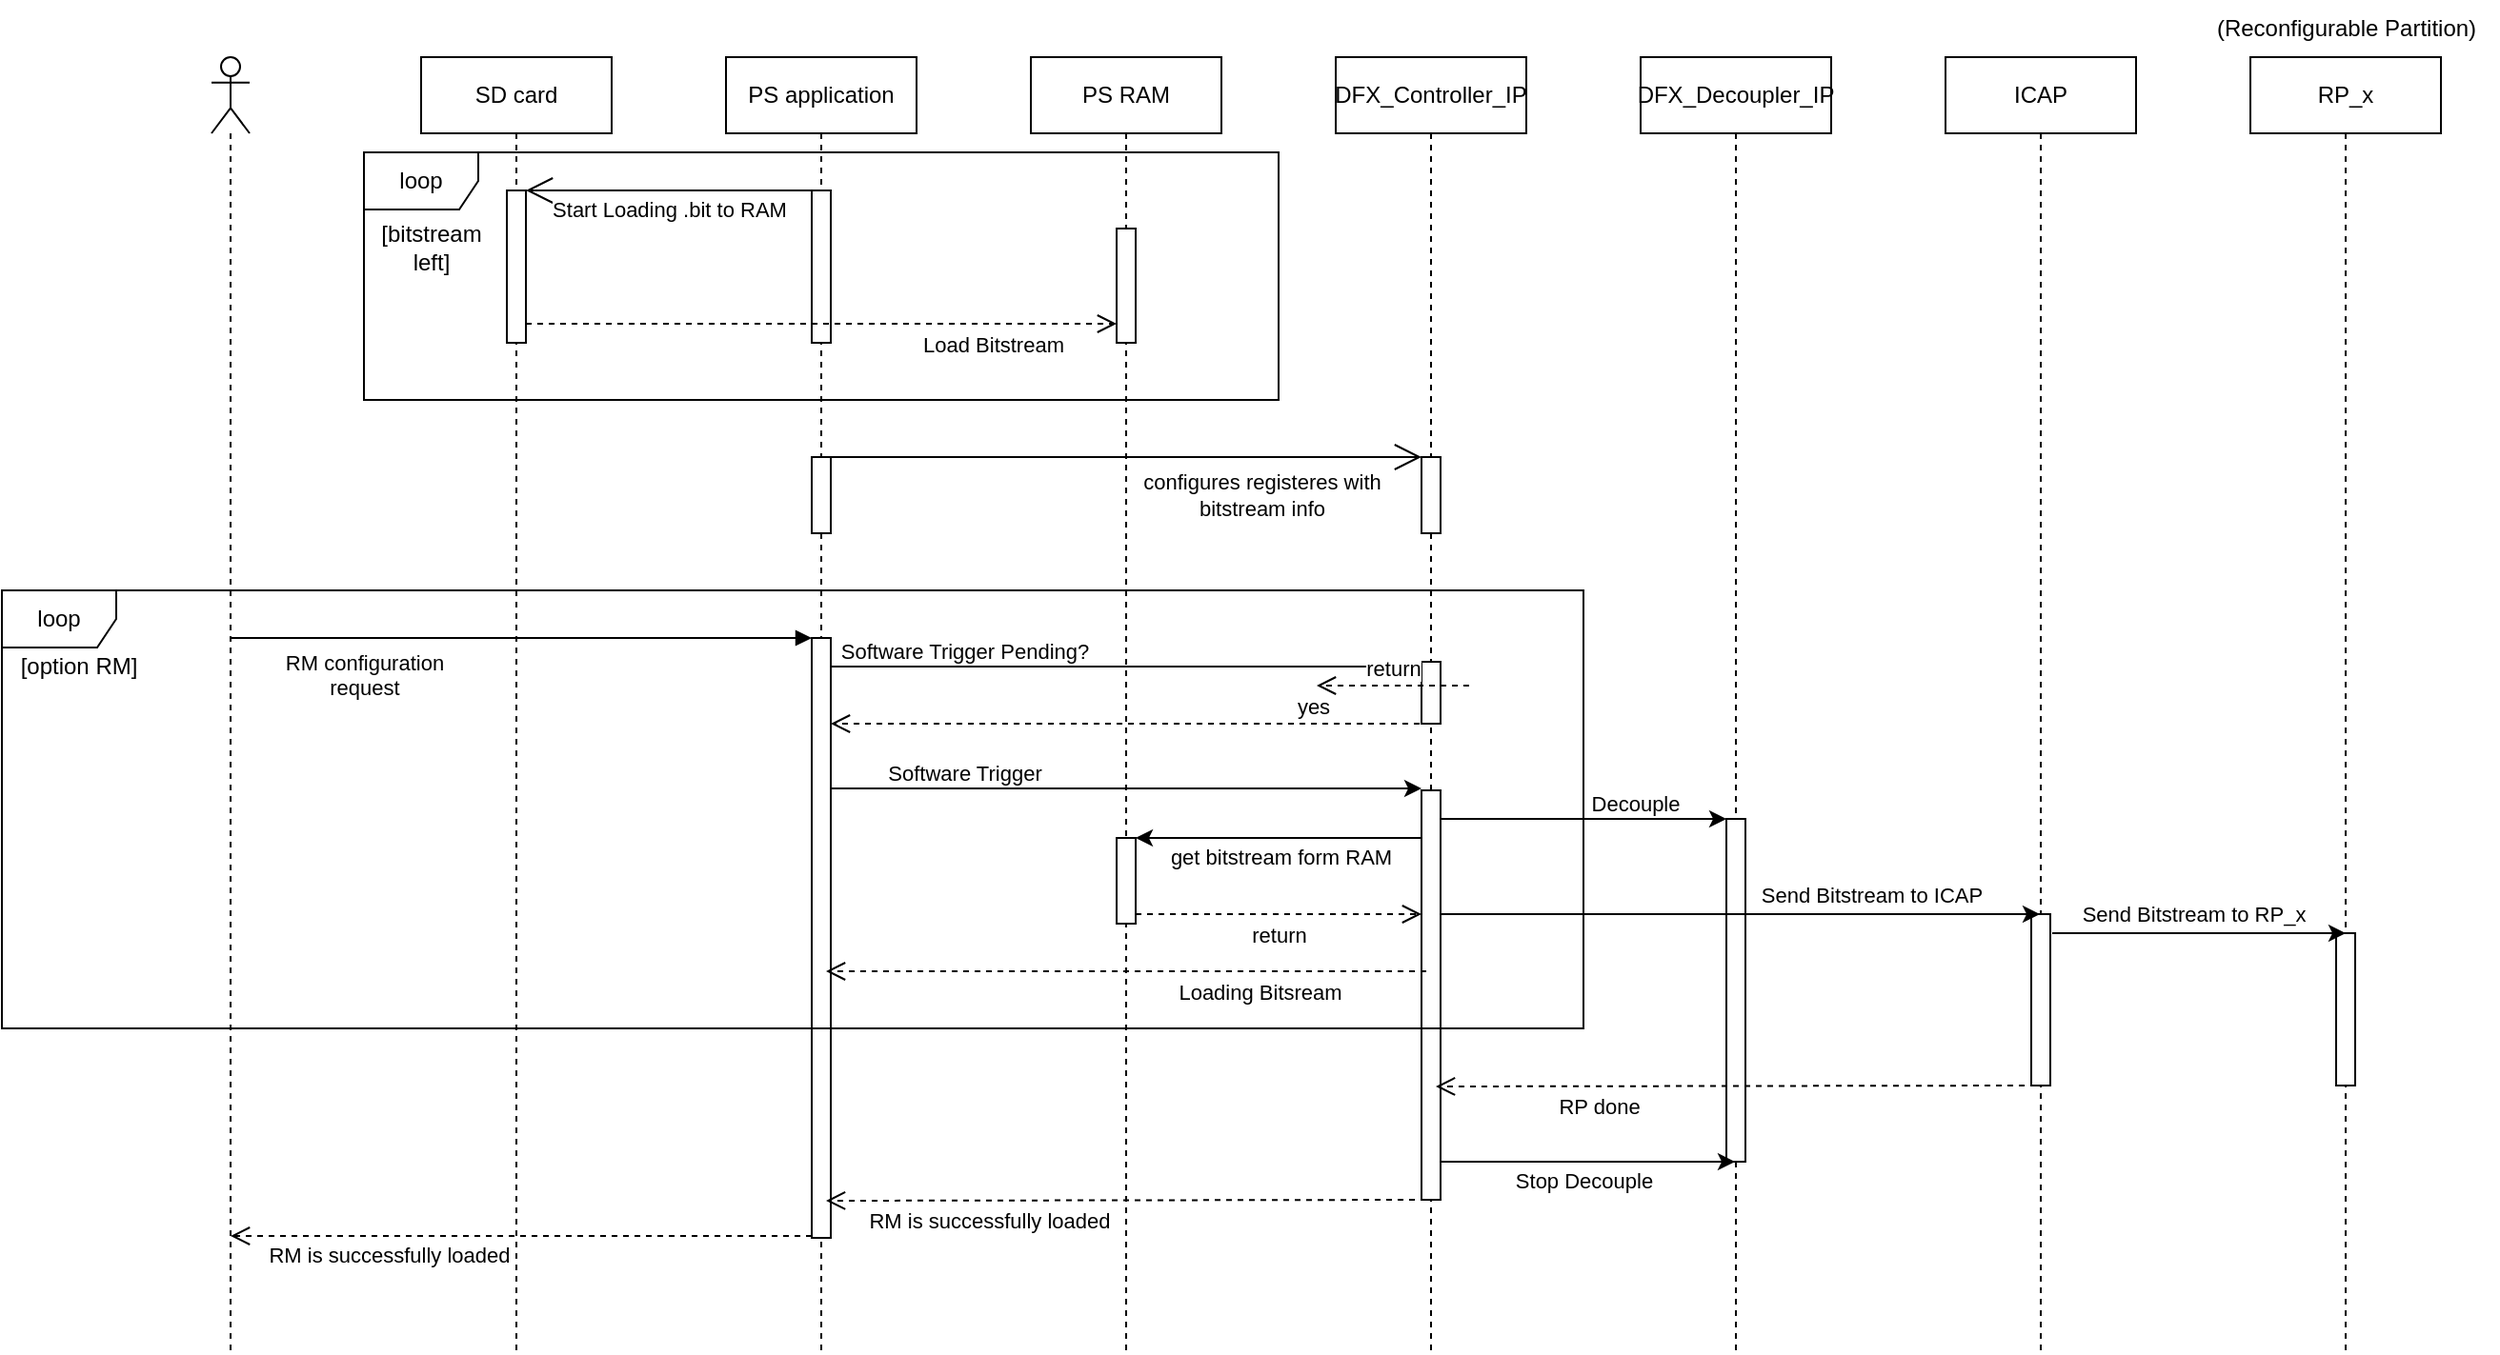 <mxfile version="21.0.6" type="device"><diagram name="Página-1" id="-8SlLNGfWTvdmEERz5ie"><mxGraphModel dx="3871" dy="1285" grid="1" gridSize="10" guides="1" tooltips="1" connect="1" arrows="1" fold="1" page="1" pageScale="1" pageWidth="827" pageHeight="1169" math="0" shadow="0"><root><mxCell id="0"/><mxCell id="1" parent="0"/><mxCell id="OG7PXc00PykxdOIMyjOw-1" value="SD card" style="shape=umlLifeline;perimeter=lifelinePerimeter;whiteSpace=wrap;html=1;container=1;dropTarget=0;collapsible=0;recursiveResize=0;outlineConnect=0;portConstraint=eastwest;newEdgeStyle={&quot;edgeStyle&quot;:&quot;elbowEdgeStyle&quot;,&quot;elbow&quot;:&quot;vertical&quot;,&quot;curved&quot;:0,&quot;rounded&quot;:0};" vertex="1" parent="1"><mxGeometry x="160" y="200" width="100" height="680" as="geometry"/></mxCell><mxCell id="OG7PXc00PykxdOIMyjOw-3" value="DFX_Controller_IP" style="shape=umlLifeline;perimeter=lifelinePerimeter;whiteSpace=wrap;html=1;container=1;dropTarget=0;collapsible=0;recursiveResize=0;outlineConnect=0;portConstraint=eastwest;newEdgeStyle={&quot;edgeStyle&quot;:&quot;elbowEdgeStyle&quot;,&quot;elbow&quot;:&quot;vertical&quot;,&quot;curved&quot;:0,&quot;rounded&quot;:0};" vertex="1" parent="1"><mxGeometry x="640" y="200" width="100" height="680" as="geometry"/></mxCell><mxCell id="OG7PXc00PykxdOIMyjOw-13" value="" style="html=1;points=[];perimeter=orthogonalPerimeter;outlineConnect=0;targetShapes=umlLifeline;portConstraint=eastwest;newEdgeStyle={&quot;edgeStyle&quot;:&quot;elbowEdgeStyle&quot;,&quot;elbow&quot;:&quot;vertical&quot;,&quot;curved&quot;:0,&quot;rounded&quot;:0};" vertex="1" parent="OG7PXc00PykxdOIMyjOw-3"><mxGeometry x="45" y="210" width="10" height="40" as="geometry"/></mxCell><mxCell id="OG7PXc00PykxdOIMyjOw-45" value="" style="html=1;points=[];perimeter=orthogonalPerimeter;outlineConnect=0;targetShapes=umlLifeline;portConstraint=eastwest;newEdgeStyle={&quot;edgeStyle&quot;:&quot;elbowEdgeStyle&quot;,&quot;elbow&quot;:&quot;vertical&quot;,&quot;curved&quot;:0,&quot;rounded&quot;:0};" vertex="1" parent="OG7PXc00PykxdOIMyjOw-3"><mxGeometry x="45" y="317.5" width="10" height="32.5" as="geometry"/></mxCell><mxCell id="OG7PXc00PykxdOIMyjOw-58" value="" style="html=1;points=[];perimeter=orthogonalPerimeter;outlineConnect=0;targetShapes=umlLifeline;portConstraint=eastwest;newEdgeStyle={&quot;edgeStyle&quot;:&quot;elbowEdgeStyle&quot;,&quot;elbow&quot;:&quot;vertical&quot;,&quot;curved&quot;:0,&quot;rounded&quot;:0};" vertex="1" parent="OG7PXc00PykxdOIMyjOw-3"><mxGeometry x="45" y="385" width="10" height="215" as="geometry"/></mxCell><mxCell id="OG7PXc00PykxdOIMyjOw-4" value="DFX_Decoupler_IP" style="shape=umlLifeline;perimeter=lifelinePerimeter;whiteSpace=wrap;html=1;container=1;dropTarget=0;collapsible=0;recursiveResize=0;outlineConnect=0;portConstraint=eastwest;newEdgeStyle={&quot;edgeStyle&quot;:&quot;elbowEdgeStyle&quot;,&quot;elbow&quot;:&quot;vertical&quot;,&quot;curved&quot;:0,&quot;rounded&quot;:0};" vertex="1" parent="1"><mxGeometry x="800" y="200" width="100" height="680" as="geometry"/></mxCell><mxCell id="OG7PXc00PykxdOIMyjOw-61" value="" style="html=1;points=[];perimeter=orthogonalPerimeter;outlineConnect=0;targetShapes=umlLifeline;portConstraint=eastwest;newEdgeStyle={&quot;edgeStyle&quot;:&quot;elbowEdgeStyle&quot;,&quot;elbow&quot;:&quot;vertical&quot;,&quot;curved&quot;:0,&quot;rounded&quot;:0};" vertex="1" parent="OG7PXc00PykxdOIMyjOw-4"><mxGeometry x="45" y="400" width="10" height="180" as="geometry"/></mxCell><mxCell id="OG7PXc00PykxdOIMyjOw-5" value="PS RAM" style="shape=umlLifeline;perimeter=lifelinePerimeter;whiteSpace=wrap;html=1;container=1;dropTarget=0;collapsible=0;recursiveResize=0;outlineConnect=0;portConstraint=eastwest;newEdgeStyle={&quot;edgeStyle&quot;:&quot;elbowEdgeStyle&quot;,&quot;elbow&quot;:&quot;vertical&quot;,&quot;curved&quot;:0,&quot;rounded&quot;:0};" vertex="1" parent="1"><mxGeometry x="480" y="200" width="100" height="680" as="geometry"/></mxCell><mxCell id="OG7PXc00PykxdOIMyjOw-6" value="ICAP" style="shape=umlLifeline;perimeter=lifelinePerimeter;whiteSpace=wrap;html=1;container=1;dropTarget=0;collapsible=0;recursiveResize=0;outlineConnect=0;portConstraint=eastwest;newEdgeStyle={&quot;edgeStyle&quot;:&quot;elbowEdgeStyle&quot;,&quot;elbow&quot;:&quot;vertical&quot;,&quot;curved&quot;:0,&quot;rounded&quot;:0};" vertex="1" parent="1"><mxGeometry x="960" y="200" width="100" height="680" as="geometry"/></mxCell><mxCell id="OG7PXc00PykxdOIMyjOw-64" value="" style="html=1;points=[];perimeter=orthogonalPerimeter;outlineConnect=0;targetShapes=umlLifeline;portConstraint=eastwest;newEdgeStyle={&quot;edgeStyle&quot;:&quot;elbowEdgeStyle&quot;,&quot;elbow&quot;:&quot;vertical&quot;,&quot;curved&quot;:0,&quot;rounded&quot;:0};" vertex="1" parent="OG7PXc00PykxdOIMyjOw-6"><mxGeometry x="45" y="450" width="10" height="90" as="geometry"/></mxCell><mxCell id="OG7PXc00PykxdOIMyjOw-7" value="RP_x" style="shape=umlLifeline;perimeter=lifelinePerimeter;whiteSpace=wrap;html=1;container=1;dropTarget=0;collapsible=0;recursiveResize=0;outlineConnect=0;portConstraint=eastwest;newEdgeStyle={&quot;edgeStyle&quot;:&quot;elbowEdgeStyle&quot;,&quot;elbow&quot;:&quot;vertical&quot;,&quot;curved&quot;:0,&quot;rounded&quot;:0};" vertex="1" parent="1"><mxGeometry x="1120" y="200" width="100" height="680" as="geometry"/></mxCell><mxCell id="OG7PXc00PykxdOIMyjOw-71" value="" style="html=1;points=[];perimeter=orthogonalPerimeter;outlineConnect=0;targetShapes=umlLifeline;portConstraint=eastwest;newEdgeStyle={&quot;edgeStyle&quot;:&quot;elbowEdgeStyle&quot;,&quot;elbow&quot;:&quot;vertical&quot;,&quot;curved&quot;:0,&quot;rounded&quot;:0};" vertex="1" parent="OG7PXc00PykxdOIMyjOw-7"><mxGeometry x="45" y="460" width="10" height="80" as="geometry"/></mxCell><mxCell id="OG7PXc00PykxdOIMyjOw-8" value="(Reconfigurable Partition)" style="text;html=1;align=center;verticalAlign=middle;resizable=0;points=[];autosize=1;strokeColor=none;fillColor=none;" vertex="1" parent="1"><mxGeometry x="1090" y="170" width="160" height="30" as="geometry"/></mxCell><mxCell id="OG7PXc00PykxdOIMyjOw-9" value="" style="shape=umlLifeline;perimeter=lifelinePerimeter;whiteSpace=wrap;html=1;container=1;dropTarget=0;collapsible=0;recursiveResize=0;outlineConnect=0;portConstraint=eastwest;newEdgeStyle={&quot;edgeStyle&quot;:&quot;elbowEdgeStyle&quot;,&quot;elbow&quot;:&quot;vertical&quot;,&quot;curved&quot;:0,&quot;rounded&quot;:0};participant=umlActor;" vertex="1" parent="1"><mxGeometry x="50" y="200" width="20" height="680" as="geometry"/></mxCell><mxCell id="OG7PXc00PykxdOIMyjOw-21" value="PS application" style="shape=umlLifeline;perimeter=lifelinePerimeter;whiteSpace=wrap;html=1;container=1;dropTarget=0;collapsible=0;recursiveResize=0;outlineConnect=0;portConstraint=eastwest;newEdgeStyle={&quot;edgeStyle&quot;:&quot;elbowEdgeStyle&quot;,&quot;elbow&quot;:&quot;vertical&quot;,&quot;curved&quot;:0,&quot;rounded&quot;:0};" vertex="1" parent="1"><mxGeometry x="320" y="200" width="100" height="680" as="geometry"/></mxCell><mxCell id="OG7PXc00PykxdOIMyjOw-14" value="" style="html=1;points=[];perimeter=orthogonalPerimeter;outlineConnect=0;targetShapes=umlLifeline;portConstraint=eastwest;newEdgeStyle={&quot;edgeStyle&quot;:&quot;elbowEdgeStyle&quot;,&quot;elbow&quot;:&quot;vertical&quot;,&quot;curved&quot;:0,&quot;rounded&quot;:0};" vertex="1" parent="OG7PXc00PykxdOIMyjOw-21"><mxGeometry x="45" y="210" width="10" height="40" as="geometry"/></mxCell><mxCell id="OG7PXc00PykxdOIMyjOw-40" value="" style="html=1;points=[];perimeter=orthogonalPerimeter;outlineConnect=0;targetShapes=umlLifeline;portConstraint=eastwest;newEdgeStyle={&quot;edgeStyle&quot;:&quot;elbowEdgeStyle&quot;,&quot;elbow&quot;:&quot;vertical&quot;,&quot;curved&quot;:0,&quot;rounded&quot;:0};" vertex="1" parent="OG7PXc00PykxdOIMyjOw-21"><mxGeometry x="45" y="305" width="10" height="315" as="geometry"/></mxCell><mxCell id="OG7PXc00PykxdOIMyjOw-41" value="RM configuration&lt;br&gt;request" style="html=1;verticalAlign=bottom;endArrow=block;edgeStyle=elbowEdgeStyle;elbow=vertical;curved=0;rounded=0;" edge="1" target="OG7PXc00PykxdOIMyjOw-40" parent="OG7PXc00PykxdOIMyjOw-21"><mxGeometry x="-0.541" y="-35" relative="1" as="geometry"><mxPoint x="-260" y="305" as="sourcePoint"/><mxPoint as="offset"/></mxGeometry></mxCell><mxCell id="OG7PXc00PykxdOIMyjOw-15" value="" style="endArrow=open;endFill=1;endSize=12;html=1;rounded=0;" edge="1" parent="1" source="OG7PXc00PykxdOIMyjOw-14" target="OG7PXc00PykxdOIMyjOw-13"><mxGeometry width="160" relative="1" as="geometry"><mxPoint x="532" y="410" as="sourcePoint"/><mxPoint x="680" y="410" as="targetPoint"/><Array as="points"><mxPoint x="510" y="410"/></Array></mxGeometry></mxCell><mxCell id="OG7PXc00PykxdOIMyjOw-16" value="configures registeres with&lt;br&gt;bitstream info" style="edgeLabel;html=1;align=center;verticalAlign=middle;resizable=0;points=[];" vertex="1" connectable="0" parent="OG7PXc00PykxdOIMyjOw-15"><mxGeometry x="-0.268" y="-2" relative="1" as="geometry"><mxPoint x="112" y="18" as="offset"/></mxGeometry></mxCell><mxCell id="OG7PXc00PykxdOIMyjOw-26" value="loop" style="shape=umlFrame;whiteSpace=wrap;html=1;pointerEvents=0;" vertex="1" parent="1"><mxGeometry x="130" y="250" width="480" height="130" as="geometry"/></mxCell><mxCell id="OG7PXc00PykxdOIMyjOw-27" value="[bitstream &lt;br&gt;left]" style="text;html=1;align=center;verticalAlign=middle;resizable=0;points=[];autosize=1;strokeColor=none;fillColor=none;" vertex="1" parent="1"><mxGeometry x="125" y="280" width="80" height="40" as="geometry"/></mxCell><mxCell id="OG7PXc00PykxdOIMyjOw-32" value="" style="html=1;points=[];perimeter=orthogonalPerimeter;outlineConnect=0;targetShapes=umlLifeline;portConstraint=eastwest;newEdgeStyle={&quot;edgeStyle&quot;:&quot;elbowEdgeStyle&quot;,&quot;elbow&quot;:&quot;vertical&quot;,&quot;curved&quot;:0,&quot;rounded&quot;:0};" vertex="1" parent="1"><mxGeometry x="205" y="270" width="10" height="80" as="geometry"/></mxCell><mxCell id="OG7PXc00PykxdOIMyjOw-33" value="" style="html=1;points=[];perimeter=orthogonalPerimeter;outlineConnect=0;targetShapes=umlLifeline;portConstraint=eastwest;newEdgeStyle={&quot;edgeStyle&quot;:&quot;elbowEdgeStyle&quot;,&quot;elbow&quot;:&quot;vertical&quot;,&quot;curved&quot;:0,&quot;rounded&quot;:0};" vertex="1" parent="1"><mxGeometry x="365" y="270" width="10" height="80" as="geometry"/></mxCell><mxCell id="OG7PXc00PykxdOIMyjOw-34" value="" style="html=1;points=[];perimeter=orthogonalPerimeter;outlineConnect=0;targetShapes=umlLifeline;portConstraint=eastwest;newEdgeStyle={&quot;edgeStyle&quot;:&quot;elbowEdgeStyle&quot;,&quot;elbow&quot;:&quot;vertical&quot;,&quot;curved&quot;:0,&quot;rounded&quot;:0};" vertex="1" parent="1"><mxGeometry x="525" y="290" width="10" height="60" as="geometry"/></mxCell><mxCell id="OG7PXc00PykxdOIMyjOw-35" value="" style="endArrow=open;endFill=1;endSize=12;html=1;rounded=0;" edge="1" parent="1" source="OG7PXc00PykxdOIMyjOw-33" target="OG7PXc00PykxdOIMyjOw-32"><mxGeometry width="160" relative="1" as="geometry"><mxPoint x="334" y="299.5" as="sourcePoint"/><mxPoint x="494" y="299.5" as="targetPoint"/><Array as="points"><mxPoint x="330" y="270"/></Array></mxGeometry></mxCell><mxCell id="OG7PXc00PykxdOIMyjOw-36" value="Start Loading .bit to RAM" style="edgeLabel;html=1;align=center;verticalAlign=middle;resizable=0;points=[];" vertex="1" connectable="0" parent="OG7PXc00PykxdOIMyjOw-35"><mxGeometry x="-0.16" y="-4" relative="1" as="geometry"><mxPoint x="-12" y="14" as="offset"/></mxGeometry></mxCell><mxCell id="OG7PXc00PykxdOIMyjOw-37" value="Load Bitstream" style="html=1;verticalAlign=bottom;endArrow=open;dashed=1;endSize=8;edgeStyle=elbowEdgeStyle;elbow=vertical;curved=0;rounded=0;" edge="1" parent="1" source="OG7PXc00PykxdOIMyjOw-32" target="OG7PXc00PykxdOIMyjOw-34"><mxGeometry x="0.581" y="-20" relative="1" as="geometry"><mxPoint x="760" y="340" as="sourcePoint"/><mxPoint x="370" y="310" as="targetPoint"/><Array as="points"><mxPoint x="250" y="340"/></Array><mxPoint as="offset"/></mxGeometry></mxCell><mxCell id="OG7PXc00PykxdOIMyjOw-38" value="loop" style="shape=umlFrame;whiteSpace=wrap;html=1;pointerEvents=0;" vertex="1" parent="1"><mxGeometry x="-60" y="480" width="830" height="230" as="geometry"/></mxCell><mxCell id="OG7PXc00PykxdOIMyjOw-39" value="[option RM]" style="text;html=1;align=center;verticalAlign=middle;resizable=0;points=[];autosize=1;strokeColor=none;fillColor=none;" vertex="1" parent="1"><mxGeometry x="-60" y="505" width="80" height="30" as="geometry"/></mxCell><mxCell id="OG7PXc00PykxdOIMyjOw-43" style="edgeStyle=elbowEdgeStyle;rounded=0;orthogonalLoop=1;jettySize=auto;html=1;elbow=vertical;curved=0;" edge="1" parent="1" source="OG7PXc00PykxdOIMyjOw-40" target="OG7PXc00PykxdOIMyjOw-45"><mxGeometry relative="1" as="geometry"><mxPoint x="680" y="530" as="targetPoint"/><Array as="points"><mxPoint x="550" y="520"/><mxPoint x="500" y="550"/><mxPoint x="450" y="540"/><mxPoint x="640" y="530"/></Array></mxGeometry></mxCell><mxCell id="OG7PXc00PykxdOIMyjOw-44" value="Software Trigger Pending?" style="edgeLabel;html=1;align=center;verticalAlign=middle;resizable=0;points=[];" vertex="1" connectable="0" parent="OG7PXc00PykxdOIMyjOw-43"><mxGeometry x="-0.548" y="-1" relative="1" as="geometry"><mxPoint y="-9" as="offset"/></mxGeometry></mxCell><mxCell id="OG7PXc00PykxdOIMyjOw-53" value="yes" style="html=1;verticalAlign=bottom;endArrow=open;dashed=1;endSize=8;edgeStyle=elbowEdgeStyle;elbow=vertical;curved=0;rounded=0;" edge="1" parent="1" target="OG7PXc00PykxdOIMyjOw-40"><mxGeometry x="-0.606" relative="1" as="geometry"><mxPoint x="690" y="550" as="sourcePoint"/><mxPoint x="605" y="590" as="targetPoint"/><Array as="points"><mxPoint x="570" y="550"/><mxPoint x="580" y="590"/></Array><mxPoint as="offset"/></mxGeometry></mxCell><mxCell id="OG7PXc00PykxdOIMyjOw-56" style="edgeStyle=elbowEdgeStyle;rounded=0;orthogonalLoop=1;jettySize=auto;html=1;elbow=vertical;curved=0;" edge="1" parent="1"><mxGeometry relative="1" as="geometry"><mxPoint x="375" y="584" as="sourcePoint"/><mxPoint x="685" y="584" as="targetPoint"/><Array as="points"><mxPoint x="550" y="584"/><mxPoint x="500" y="614"/><mxPoint x="450" y="604"/><mxPoint x="640" y="594"/></Array></mxGeometry></mxCell><mxCell id="OG7PXc00PykxdOIMyjOw-57" value="Software Trigger" style="edgeLabel;html=1;align=center;verticalAlign=middle;resizable=0;points=[];" vertex="1" connectable="0" parent="OG7PXc00PykxdOIMyjOw-56"><mxGeometry x="-0.548" y="-1" relative="1" as="geometry"><mxPoint y="-9" as="offset"/></mxGeometry></mxCell><mxCell id="OG7PXc00PykxdOIMyjOw-59" style="edgeStyle=elbowEdgeStyle;rounded=0;orthogonalLoop=1;jettySize=auto;html=1;elbow=vertical;curved=0;" edge="1" parent="1" source="OG7PXc00PykxdOIMyjOw-58" target="OG7PXc00PykxdOIMyjOw-61"><mxGeometry relative="1" as="geometry"><mxPoint x="840" y="608" as="targetPoint"/><Array as="points"><mxPoint x="820" y="600"/></Array></mxGeometry></mxCell><mxCell id="OG7PXc00PykxdOIMyjOw-60" value="Decouple" style="edgeLabel;html=1;align=center;verticalAlign=middle;resizable=0;points=[];" vertex="1" connectable="0" parent="OG7PXc00PykxdOIMyjOw-59"><mxGeometry x="0.312" relative="1" as="geometry"><mxPoint x="3" y="-8" as="offset"/></mxGeometry></mxCell><mxCell id="OG7PXc00PykxdOIMyjOw-62" style="edgeStyle=elbowEdgeStyle;rounded=0;orthogonalLoop=1;jettySize=auto;html=1;elbow=vertical;curved=0;" edge="1" parent="1" source="OG7PXc00PykxdOIMyjOw-58" target="OG7PXc00PykxdOIMyjOw-6"><mxGeometry relative="1" as="geometry"><mxPoint x="700" y="620" as="sourcePoint"/><mxPoint x="940" y="620" as="targetPoint"/><Array as="points"><mxPoint x="810" y="650"/><mxPoint x="750" y="660"/><mxPoint x="825" y="620"/></Array></mxGeometry></mxCell><mxCell id="OG7PXc00PykxdOIMyjOw-63" value="Send Bitstream to ICAP" style="edgeLabel;html=1;align=center;verticalAlign=middle;resizable=0;points=[];" vertex="1" connectable="0" parent="OG7PXc00PykxdOIMyjOw-62"><mxGeometry x="0.312" relative="1" as="geometry"><mxPoint x="19" y="-10" as="offset"/></mxGeometry></mxCell><mxCell id="OG7PXc00PykxdOIMyjOw-65" style="edgeStyle=elbowEdgeStyle;rounded=0;orthogonalLoop=1;jettySize=auto;html=1;elbow=vertical;curved=0;" edge="1" parent="1" source="OG7PXc00PykxdOIMyjOw-58" target="OG7PXc00PykxdOIMyjOw-66"><mxGeometry relative="1" as="geometry"><mxPoint x="540" y="607" as="targetPoint"/><Array as="points"><mxPoint x="600" y="610"/></Array></mxGeometry></mxCell><mxCell id="OG7PXc00PykxdOIMyjOw-69" value="get bitstream form RAM" style="edgeLabel;html=1;align=center;verticalAlign=middle;resizable=0;points=[];" vertex="1" connectable="0" parent="OG7PXc00PykxdOIMyjOw-65"><mxGeometry x="-0.271" y="2" relative="1" as="geometry"><mxPoint x="-20" y="8" as="offset"/></mxGeometry></mxCell><mxCell id="OG7PXc00PykxdOIMyjOw-66" value="" style="html=1;points=[];perimeter=orthogonalPerimeter;outlineConnect=0;targetShapes=umlLifeline;portConstraint=eastwest;newEdgeStyle={&quot;edgeStyle&quot;:&quot;elbowEdgeStyle&quot;,&quot;elbow&quot;:&quot;vertical&quot;,&quot;curved&quot;:0,&quot;rounded&quot;:0};" vertex="1" parent="1"><mxGeometry x="525" y="610" width="10" height="45" as="geometry"/></mxCell><mxCell id="OG7PXc00PykxdOIMyjOw-67" value="return" style="html=1;verticalAlign=bottom;endArrow=open;dashed=1;endSize=8;edgeStyle=elbowEdgeStyle;elbow=vertical;curved=0;rounded=0;" edge="1" parent="1"><mxGeometry relative="1" as="geometry"><mxPoint x="710" y="530" as="sourcePoint"/><mxPoint x="630" y="530" as="targetPoint"/></mxGeometry></mxCell><mxCell id="OG7PXc00PykxdOIMyjOw-68" value="return" style="html=1;verticalAlign=bottom;endArrow=open;dashed=1;endSize=8;edgeStyle=elbowEdgeStyle;elbow=vertical;curved=0;rounded=0;" edge="1" parent="1" source="OG7PXc00PykxdOIMyjOw-66" target="OG7PXc00PykxdOIMyjOw-58"><mxGeometry y="-20" relative="1" as="geometry"><mxPoint x="660" y="640" as="sourcePoint"/><mxPoint x="580" y="640" as="targetPoint"/><Array as="points"><mxPoint x="570" y="650"/></Array><mxPoint as="offset"/></mxGeometry></mxCell><mxCell id="OG7PXc00PykxdOIMyjOw-72" style="edgeStyle=elbowEdgeStyle;rounded=0;orthogonalLoop=1;jettySize=auto;html=1;elbow=vertical;curved=0;" edge="1" parent="1"><mxGeometry relative="1" as="geometry"><mxPoint x="1016" y="660" as="sourcePoint"/><mxPoint x="1170" y="660" as="targetPoint"/><Array as="points"><mxPoint x="1127.5" y="660"/><mxPoint x="1067.5" y="670"/><mxPoint x="1142.5" y="630"/></Array></mxGeometry></mxCell><mxCell id="OG7PXc00PykxdOIMyjOw-73" value="Send Bitstream to RP_x" style="edgeLabel;html=1;align=center;verticalAlign=middle;resizable=0;points=[];" vertex="1" connectable="0" parent="OG7PXc00PykxdOIMyjOw-72"><mxGeometry x="0.312" relative="1" as="geometry"><mxPoint x="-27" y="-10" as="offset"/></mxGeometry></mxCell><mxCell id="OG7PXc00PykxdOIMyjOw-74" value="RP done" style="html=1;verticalAlign=bottom;endArrow=open;dashed=1;endSize=8;edgeStyle=elbowEdgeStyle;elbow=vertical;curved=0;rounded=0;" edge="1" parent="1"><mxGeometry x="0.46" y="19" relative="1" as="geometry"><mxPoint x="1007.5" y="740" as="sourcePoint"/><mxPoint x="692.5" y="741" as="targetPoint"/><mxPoint as="offset"/></mxGeometry></mxCell><mxCell id="OG7PXc00PykxdOIMyjOw-75" style="edgeStyle=elbowEdgeStyle;rounded=0;orthogonalLoop=1;jettySize=auto;html=1;elbow=vertical;curved=0;" edge="1" parent="1" target="OG7PXc00PykxdOIMyjOw-4"><mxGeometry relative="1" as="geometry"><mxPoint x="695" y="779" as="sourcePoint"/><mxPoint x="820" y="780" as="targetPoint"/><Array as="points"><mxPoint x="825" y="780"/></Array></mxGeometry></mxCell><mxCell id="OG7PXc00PykxdOIMyjOw-76" value="Stop Decouple" style="edgeLabel;html=1;align=center;verticalAlign=middle;resizable=0;points=[];" vertex="1" connectable="0" parent="OG7PXc00PykxdOIMyjOw-75"><mxGeometry x="0.312" relative="1" as="geometry"><mxPoint x="-26" y="10" as="offset"/></mxGeometry></mxCell><mxCell id="OG7PXc00PykxdOIMyjOw-77" value="RM is successfully loaded" style="html=1;verticalAlign=bottom;endArrow=open;dashed=1;endSize=8;edgeStyle=elbowEdgeStyle;elbow=vertical;curved=0;rounded=0;" edge="1" parent="1"><mxGeometry x="0.46" y="19" relative="1" as="geometry"><mxPoint x="687.5" y="800" as="sourcePoint"/><mxPoint x="372.5" y="801" as="targetPoint"/><mxPoint as="offset"/></mxGeometry></mxCell><mxCell id="OG7PXc00PykxdOIMyjOw-78" value="Loading Bitsream" style="html=1;verticalAlign=bottom;endArrow=open;dashed=1;endSize=8;edgeStyle=elbowEdgeStyle;elbow=vertical;curved=0;rounded=0;" edge="1" parent="1"><mxGeometry x="-0.444" y="20" relative="1" as="geometry"><mxPoint x="687.5" y="680" as="sourcePoint"/><mxPoint x="372.5" y="680" as="targetPoint"/><Array as="points"><mxPoint x="567.5" y="680"/><mxPoint x="577.5" y="720"/></Array><mxPoint as="offset"/></mxGeometry></mxCell><mxCell id="OG7PXc00PykxdOIMyjOw-79" value="RM is successfully loaded" style="html=1;verticalAlign=bottom;endArrow=open;dashed=1;endSize=8;edgeStyle=elbowEdgeStyle;elbow=vertical;curved=0;rounded=0;" edge="1" parent="1" target="OG7PXc00PykxdOIMyjOw-9"><mxGeometry x="0.46" y="19" relative="1" as="geometry"><mxPoint x="365" y="819" as="sourcePoint"/><mxPoint x="80" y="820" as="targetPoint"/><mxPoint as="offset"/></mxGeometry></mxCell></root></mxGraphModel></diagram></mxfile>